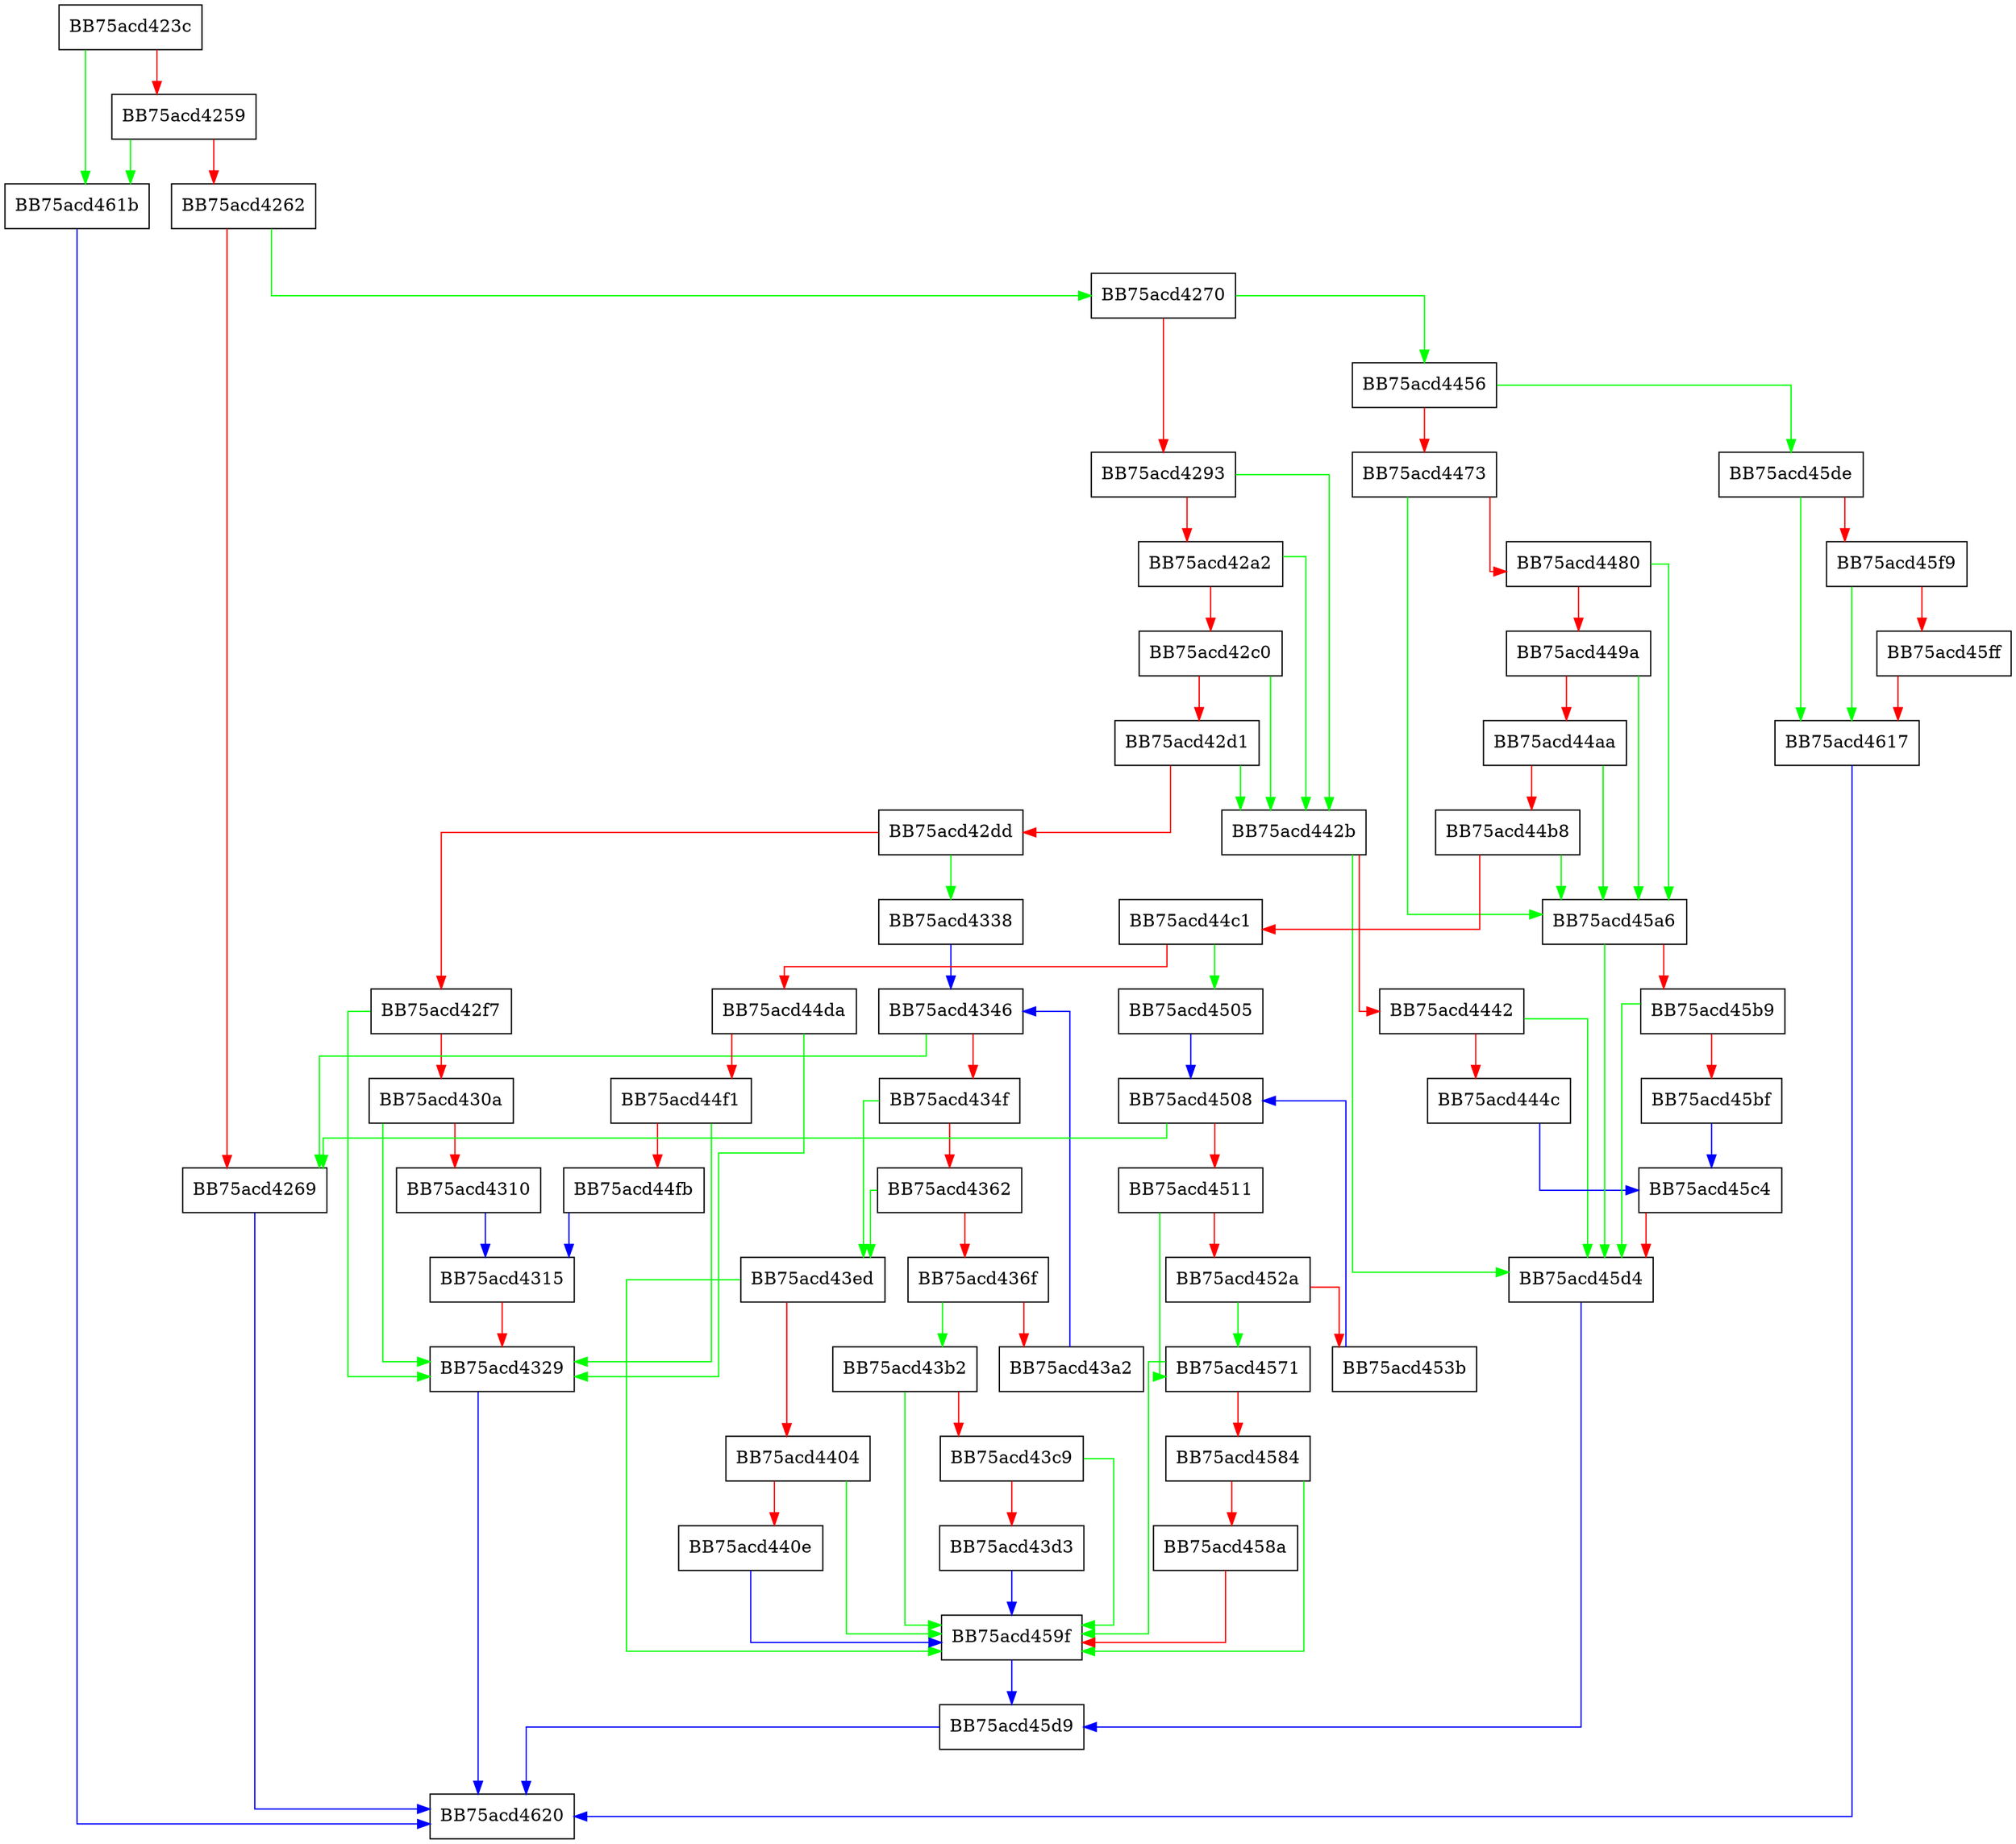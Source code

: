 digraph BuildMemoryMap {
  node [shape="box"];
  graph [splines=ortho];
  BB75acd423c -> BB75acd461b [color="green"];
  BB75acd423c -> BB75acd4259 [color="red"];
  BB75acd4259 -> BB75acd461b [color="green"];
  BB75acd4259 -> BB75acd4262 [color="red"];
  BB75acd4262 -> BB75acd4270 [color="green"];
  BB75acd4262 -> BB75acd4269 [color="red"];
  BB75acd4269 -> BB75acd4620 [color="blue"];
  BB75acd4270 -> BB75acd4456 [color="green"];
  BB75acd4270 -> BB75acd4293 [color="red"];
  BB75acd4293 -> BB75acd442b [color="green"];
  BB75acd4293 -> BB75acd42a2 [color="red"];
  BB75acd42a2 -> BB75acd442b [color="green"];
  BB75acd42a2 -> BB75acd42c0 [color="red"];
  BB75acd42c0 -> BB75acd442b [color="green"];
  BB75acd42c0 -> BB75acd42d1 [color="red"];
  BB75acd42d1 -> BB75acd442b [color="green"];
  BB75acd42d1 -> BB75acd42dd [color="red"];
  BB75acd42dd -> BB75acd4338 [color="green"];
  BB75acd42dd -> BB75acd42f7 [color="red"];
  BB75acd42f7 -> BB75acd4329 [color="green"];
  BB75acd42f7 -> BB75acd430a [color="red"];
  BB75acd430a -> BB75acd4329 [color="green"];
  BB75acd430a -> BB75acd4310 [color="red"];
  BB75acd4310 -> BB75acd4315 [color="blue"];
  BB75acd4315 -> BB75acd4329 [color="red"];
  BB75acd4329 -> BB75acd4620 [color="blue"];
  BB75acd4338 -> BB75acd4346 [color="blue"];
  BB75acd4346 -> BB75acd4269 [color="green"];
  BB75acd4346 -> BB75acd434f [color="red"];
  BB75acd434f -> BB75acd43ed [color="green"];
  BB75acd434f -> BB75acd4362 [color="red"];
  BB75acd4362 -> BB75acd43ed [color="green"];
  BB75acd4362 -> BB75acd436f [color="red"];
  BB75acd436f -> BB75acd43b2 [color="green"];
  BB75acd436f -> BB75acd43a2 [color="red"];
  BB75acd43a2 -> BB75acd4346 [color="blue"];
  BB75acd43b2 -> BB75acd459f [color="green"];
  BB75acd43b2 -> BB75acd43c9 [color="red"];
  BB75acd43c9 -> BB75acd459f [color="green"];
  BB75acd43c9 -> BB75acd43d3 [color="red"];
  BB75acd43d3 -> BB75acd459f [color="blue"];
  BB75acd43ed -> BB75acd459f [color="green"];
  BB75acd43ed -> BB75acd4404 [color="red"];
  BB75acd4404 -> BB75acd459f [color="green"];
  BB75acd4404 -> BB75acd440e [color="red"];
  BB75acd440e -> BB75acd459f [color="blue"];
  BB75acd442b -> BB75acd45d4 [color="green"];
  BB75acd442b -> BB75acd4442 [color="red"];
  BB75acd4442 -> BB75acd45d4 [color="green"];
  BB75acd4442 -> BB75acd444c [color="red"];
  BB75acd444c -> BB75acd45c4 [color="blue"];
  BB75acd4456 -> BB75acd45de [color="green"];
  BB75acd4456 -> BB75acd4473 [color="red"];
  BB75acd4473 -> BB75acd45a6 [color="green"];
  BB75acd4473 -> BB75acd4480 [color="red"];
  BB75acd4480 -> BB75acd45a6 [color="green"];
  BB75acd4480 -> BB75acd449a [color="red"];
  BB75acd449a -> BB75acd45a6 [color="green"];
  BB75acd449a -> BB75acd44aa [color="red"];
  BB75acd44aa -> BB75acd45a6 [color="green"];
  BB75acd44aa -> BB75acd44b8 [color="red"];
  BB75acd44b8 -> BB75acd45a6 [color="green"];
  BB75acd44b8 -> BB75acd44c1 [color="red"];
  BB75acd44c1 -> BB75acd4505 [color="green"];
  BB75acd44c1 -> BB75acd44da [color="red"];
  BB75acd44da -> BB75acd4329 [color="green"];
  BB75acd44da -> BB75acd44f1 [color="red"];
  BB75acd44f1 -> BB75acd4329 [color="green"];
  BB75acd44f1 -> BB75acd44fb [color="red"];
  BB75acd44fb -> BB75acd4315 [color="blue"];
  BB75acd4505 -> BB75acd4508 [color="blue"];
  BB75acd4508 -> BB75acd4269 [color="green"];
  BB75acd4508 -> BB75acd4511 [color="red"];
  BB75acd4511 -> BB75acd4571 [color="green"];
  BB75acd4511 -> BB75acd452a [color="red"];
  BB75acd452a -> BB75acd4571 [color="green"];
  BB75acd452a -> BB75acd453b [color="red"];
  BB75acd453b -> BB75acd4508 [color="blue"];
  BB75acd4571 -> BB75acd459f [color="green"];
  BB75acd4571 -> BB75acd4584 [color="red"];
  BB75acd4584 -> BB75acd459f [color="green"];
  BB75acd4584 -> BB75acd458a [color="red"];
  BB75acd458a -> BB75acd459f [color="red"];
  BB75acd459f -> BB75acd45d9 [color="blue"];
  BB75acd45a6 -> BB75acd45d4 [color="green"];
  BB75acd45a6 -> BB75acd45b9 [color="red"];
  BB75acd45b9 -> BB75acd45d4 [color="green"];
  BB75acd45b9 -> BB75acd45bf [color="red"];
  BB75acd45bf -> BB75acd45c4 [color="blue"];
  BB75acd45c4 -> BB75acd45d4 [color="red"];
  BB75acd45d4 -> BB75acd45d9 [color="blue"];
  BB75acd45d9 -> BB75acd4620 [color="blue"];
  BB75acd45de -> BB75acd4617 [color="green"];
  BB75acd45de -> BB75acd45f9 [color="red"];
  BB75acd45f9 -> BB75acd4617 [color="green"];
  BB75acd45f9 -> BB75acd45ff [color="red"];
  BB75acd45ff -> BB75acd4617 [color="red"];
  BB75acd4617 -> BB75acd4620 [color="blue"];
  BB75acd461b -> BB75acd4620 [color="blue"];
}